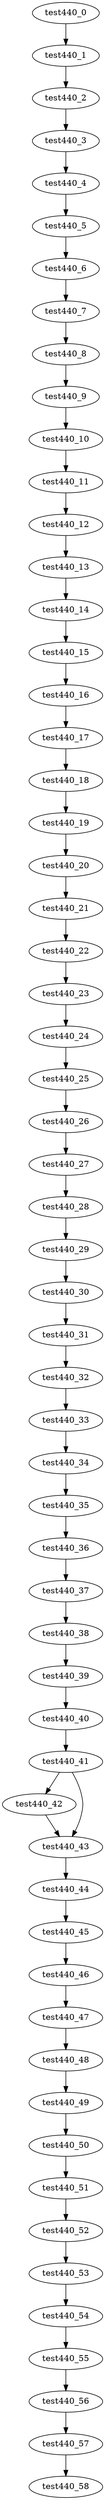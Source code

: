 digraph G {
test440_0->test440_1;
test440_1->test440_2;
test440_2->test440_3;
test440_3->test440_4;
test440_4->test440_5;
test440_5->test440_6;
test440_6->test440_7;
test440_7->test440_8;
test440_8->test440_9;
test440_9->test440_10;
test440_10->test440_11;
test440_11->test440_12;
test440_12->test440_13;
test440_13->test440_14;
test440_14->test440_15;
test440_15->test440_16;
test440_16->test440_17;
test440_17->test440_18;
test440_18->test440_19;
test440_19->test440_20;
test440_20->test440_21;
test440_21->test440_22;
test440_22->test440_23;
test440_23->test440_24;
test440_24->test440_25;
test440_25->test440_26;
test440_26->test440_27;
test440_27->test440_28;
test440_28->test440_29;
test440_29->test440_30;
test440_30->test440_31;
test440_31->test440_32;
test440_32->test440_33;
test440_33->test440_34;
test440_34->test440_35;
test440_35->test440_36;
test440_36->test440_37;
test440_37->test440_38;
test440_38->test440_39;
test440_39->test440_40;
test440_40->test440_41;
test440_41->test440_42;
test440_41->test440_43;
test440_42->test440_43;
test440_43->test440_44;
test440_44->test440_45;
test440_45->test440_46;
test440_46->test440_47;
test440_47->test440_48;
test440_48->test440_49;
test440_49->test440_50;
test440_50->test440_51;
test440_51->test440_52;
test440_52->test440_53;
test440_53->test440_54;
test440_54->test440_55;
test440_55->test440_56;
test440_56->test440_57;
test440_57->test440_58;

}
